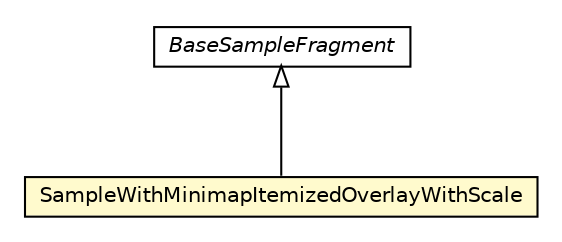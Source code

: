 #!/usr/local/bin/dot
#
# Class diagram 
# Generated by UMLGraph version R5_6-24-gf6e263 (http://www.umlgraph.org/)
#

digraph G {
	edge [fontname="Helvetica",fontsize=10,labelfontname="Helvetica",labelfontsize=10];
	node [fontname="Helvetica",fontsize=10,shape=plaintext];
	nodesep=0.25;
	ranksep=0.5;
	// org.osmdroid.samplefragments.BaseSampleFragment
	c3929 [label=<<table title="org.osmdroid.samplefragments.BaseSampleFragment" border="0" cellborder="1" cellspacing="0" cellpadding="2" port="p" href="./BaseSampleFragment.html">
		<tr><td><table border="0" cellspacing="0" cellpadding="1">
<tr><td align="center" balign="center"><font face="Helvetica-Oblique"> BaseSampleFragment </font></td></tr>
		</table></td></tr>
		</table>>, URL="./BaseSampleFragment.html", fontname="Helvetica", fontcolor="black", fontsize=10.0];
	// org.osmdroid.samplefragments.SampleWithMinimapItemizedOverlayWithScale
	c3965 [label=<<table title="org.osmdroid.samplefragments.SampleWithMinimapItemizedOverlayWithScale" border="0" cellborder="1" cellspacing="0" cellpadding="2" port="p" bgcolor="lemonChiffon" href="./SampleWithMinimapItemizedOverlayWithScale.html">
		<tr><td><table border="0" cellspacing="0" cellpadding="1">
<tr><td align="center" balign="center"> SampleWithMinimapItemizedOverlayWithScale </td></tr>
		</table></td></tr>
		</table>>, URL="./SampleWithMinimapItemizedOverlayWithScale.html", fontname="Helvetica", fontcolor="black", fontsize=10.0];
	//org.osmdroid.samplefragments.SampleWithMinimapItemizedOverlayWithScale extends org.osmdroid.samplefragments.BaseSampleFragment
	c3929:p -> c3965:p [dir=back,arrowtail=empty];
}

